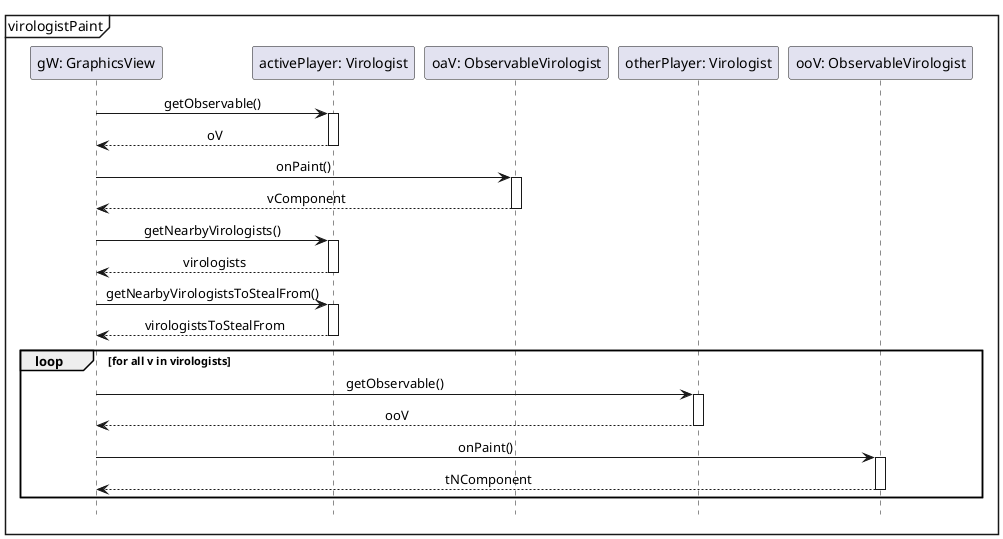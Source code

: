 @startuml
'https://plantuml.com/sequence-diagram
hide footbox
skinparam sequenceMessageAlign center

mainframe virologistPaint

participant "gW: GraphicsView" as gW
participant "activePlayer: Virologist" as v
participant "oaV: ObservableVirologist" as oaV
participant "otherPlayer: Virologist" as v2
participant "ooV: ObservableVirologist" as ooV

gW -> v ++:getObservable()
return oV
gW -> oaV ++: onPaint()
return vComponent

gW -> v ++: getNearbyVirologists()
return virologists
gW -> v ++: getNearbyVirologistsToStealFrom()
return virologistsToStealFrom

loop for all v in virologists
    gW -> v2 ++: getObservable()
    return ooV
    gW -> ooV ++: onPaint()
    return tNComponent
end

@enduml
